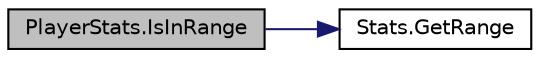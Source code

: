 digraph "PlayerStats.IsInRange"
{
 // INTERACTIVE_SVG=YES
 // LATEX_PDF_SIZE
  bgcolor="transparent";
  edge [fontname="Helvetica",fontsize="10",labelfontname="Helvetica",labelfontsize="10"];
  node [fontname="Helvetica",fontsize="10",shape=record];
  rankdir="LR";
  Node1 [label="PlayerStats.IsInRange",height=0.2,width=0.4,color="black", fillcolor="grey75", style="filled", fontcolor="black",tooltip="Returns true if the Player is in range with the other entity"];
  Node1 -> Node2 [color="midnightblue",fontsize="10",style="solid",fontname="Helvetica"];
  Node2 [label="Stats.GetRange",height=0.2,width=0.4,color="black",URL="$class_stats.html#aad08d308b784a74c8a009ba48c0a237f",tooltip="Returns the range of the entity"];
}
